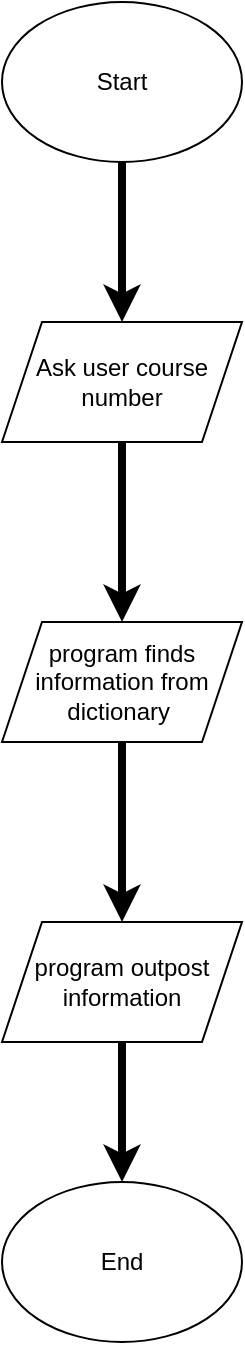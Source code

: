 <mxfile version="20.2.3" type="github"><diagram id="ZAiUg7Kqz3xJJ9bVC4DD" name="Page-1"><mxGraphModel dx="1038" dy="579" grid="1" gridSize="10" guides="1" tooltips="1" connect="1" arrows="1" fold="1" page="1" pageScale="1" pageWidth="850" pageHeight="1100" math="0" shadow="0"><root><mxCell id="0"/><mxCell id="1" parent="0"/><mxCell id="CpRgOPhdVsmePd5WYL6f-6" value="" style="edgeStyle=orthogonalEdgeStyle;rounded=0;orthogonalLoop=1;jettySize=auto;html=1;strokeWidth=4;" edge="1" parent="1" source="CpRgOPhdVsmePd5WYL6f-1" target="CpRgOPhdVsmePd5WYL6f-2"><mxGeometry relative="1" as="geometry"/></mxCell><mxCell id="CpRgOPhdVsmePd5WYL6f-1" value="Start" style="ellipse;whiteSpace=wrap;html=1;" vertex="1" parent="1"><mxGeometry x="365" y="40" width="120" height="80" as="geometry"/></mxCell><mxCell id="CpRgOPhdVsmePd5WYL6f-7" value="" style="edgeStyle=orthogonalEdgeStyle;rounded=0;orthogonalLoop=1;jettySize=auto;html=1;strokeWidth=4;" edge="1" parent="1" source="CpRgOPhdVsmePd5WYL6f-2" target="CpRgOPhdVsmePd5WYL6f-3"><mxGeometry relative="1" as="geometry"/></mxCell><mxCell id="CpRgOPhdVsmePd5WYL6f-2" value="Ask user course number" style="shape=parallelogram;perimeter=parallelogramPerimeter;whiteSpace=wrap;html=1;fixedSize=1;" vertex="1" parent="1"><mxGeometry x="365" y="200" width="120" height="60" as="geometry"/></mxCell><mxCell id="CpRgOPhdVsmePd5WYL6f-8" value="" style="edgeStyle=orthogonalEdgeStyle;rounded=0;orthogonalLoop=1;jettySize=auto;html=1;strokeWidth=4;" edge="1" parent="1" source="CpRgOPhdVsmePd5WYL6f-3" target="CpRgOPhdVsmePd5WYL6f-4"><mxGeometry relative="1" as="geometry"/></mxCell><mxCell id="CpRgOPhdVsmePd5WYL6f-3" value="program finds information from dictionary&amp;nbsp;" style="shape=parallelogram;perimeter=parallelogramPerimeter;whiteSpace=wrap;html=1;fixedSize=1;" vertex="1" parent="1"><mxGeometry x="365" y="350" width="120" height="60" as="geometry"/></mxCell><mxCell id="CpRgOPhdVsmePd5WYL6f-9" value="" style="edgeStyle=orthogonalEdgeStyle;rounded=0;orthogonalLoop=1;jettySize=auto;html=1;strokeWidth=4;" edge="1" parent="1" source="CpRgOPhdVsmePd5WYL6f-4" target="CpRgOPhdVsmePd5WYL6f-5"><mxGeometry relative="1" as="geometry"/></mxCell><mxCell id="CpRgOPhdVsmePd5WYL6f-4" value="program outpost information" style="shape=parallelogram;perimeter=parallelogramPerimeter;whiteSpace=wrap;html=1;fixedSize=1;" vertex="1" parent="1"><mxGeometry x="365" y="500" width="120" height="60" as="geometry"/></mxCell><mxCell id="CpRgOPhdVsmePd5WYL6f-5" value="End" style="ellipse;whiteSpace=wrap;html=1;" vertex="1" parent="1"><mxGeometry x="365" y="630" width="120" height="80" as="geometry"/></mxCell></root></mxGraphModel></diagram></mxfile>